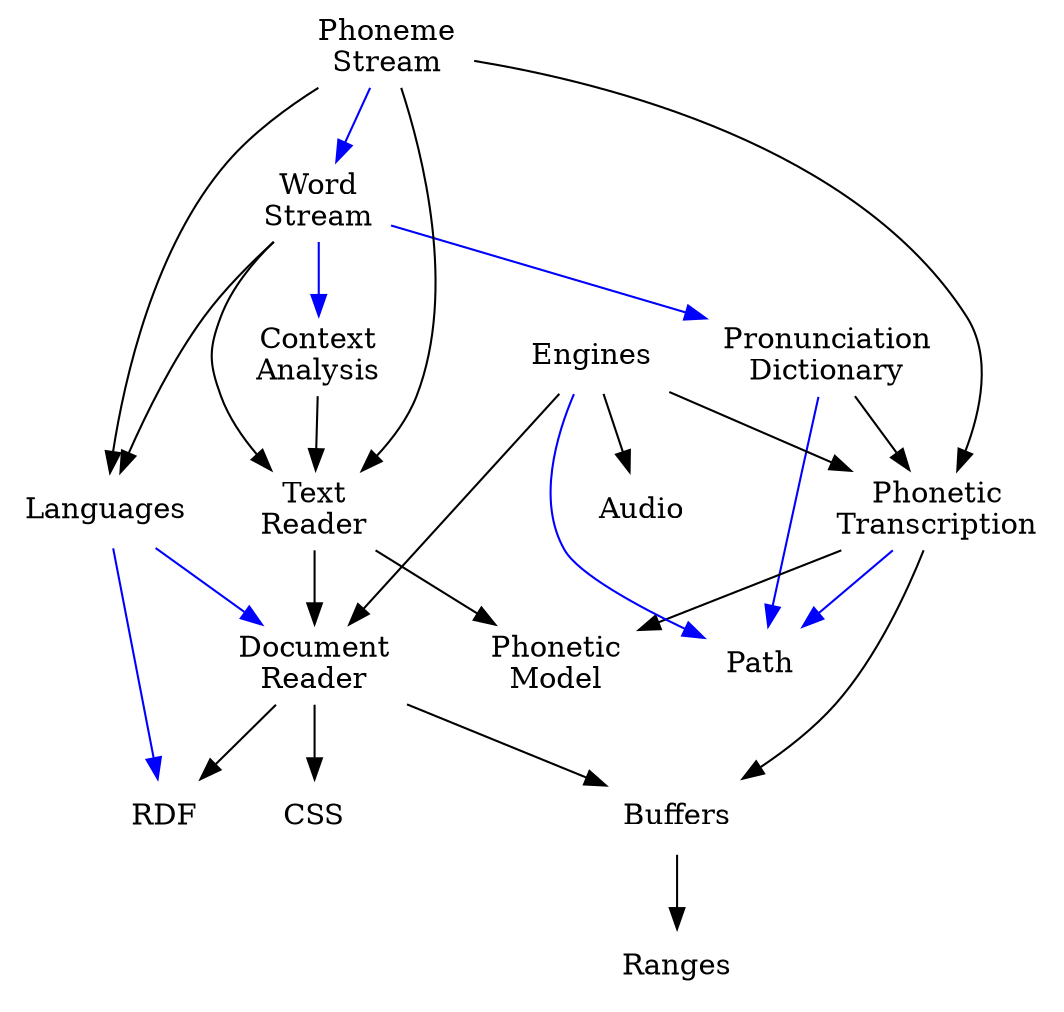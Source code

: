 digraph "Architecture" {

	audio                  [shape=none, label="Audio", URL="group__audio.html"]
	buffers                [shape=none, label="Buffers", URL="group__buffers.html"]
	css                    [shape=none, label="CSS", URL="group__css.html"]
	dictionary             [shape=none, label="Pronunciation&#x0A;Dictionary", URL="group__dictionary.html"]
	document_reader        [shape=none, label="Document&#x0A;Reader", URL="group__document__reader.html"]
	languages              [shape=none, label="Languages", URL="group__languages.html"]
	path                   [shape=none, label="Path", URL="group__path.html"]
	phoneme_model          [shape=none, label="Phonetic&#x0A;Model", URL="group__phoneme.html"]
	phoneme_transcription  [shape=none, label="Phonetic&#x0A;Transcription", URL="group__phonetic__transcription.html"]
	ranges                 [shape=none, label="Ranges", URL="group__ranges.html"]
	rdf                    [shape=none, label="RDF", URL="group__rdf.html"]
	text_reader            [shape=none, label="Text&#x0A;Reader", URL="group__text__reader.html"]
	context_analysis       [shape=none, label="Context&#x0A;Analysis", URL="group__context__analysis.html"]
	word_stream            [shape=none, label="Word&#x0A;Stream", URL="group__word__stream.html"]
	phoneme_stream         [shape=none, label="Phoneme&#x0A;Stream", URL="group__phoneme__stream.html"]
	tts_engines            [shape=none, label="Engines", URL="group__tts__engines.html"]

	// usage (API)

	buffers -> ranges [color=black]

	dictionary -> phoneme_transcription [color=black]

	document_reader -> buffers [color=black]
	document_reader -> rdf     [color=black]
	document_reader -> css     [color=black]

	phoneme_transcription -> buffers [color=black]
	phoneme_transcription -> phoneme_model [color=black]

	text_reader -> phoneme_model [color=black]
	text_reader -> document_reader [color=black]

	context_analysis -> text_reader [color=black]

	word_stream -> text_reader [color=black]
	word_stream -> languages [color=black]

	phoneme_stream -> text_reader [color=black]
	phoneme_stream -> languages [color=black]
	phoneme_stream -> phoneme_transcription [color=black]

	tts_engines -> document_reader [color=black]
	tts_engines -> audio [color=black]
	tts_engines -> phoneme_transcription [color=black]

	// usage (implementation)

	dictionary -> path [color=blue]

	languages -> rdf [color=blue]
	languages -> document_reader [color=blue]

	phoneme_transcription -> path [color=blue]

	tts_engines -> path [color=blue]

	word_stream -> context_analysis [color=blue]
	word_stream -> dictionary [color=blue]

	phoneme_stream -> word_stream [color=blue]

}
